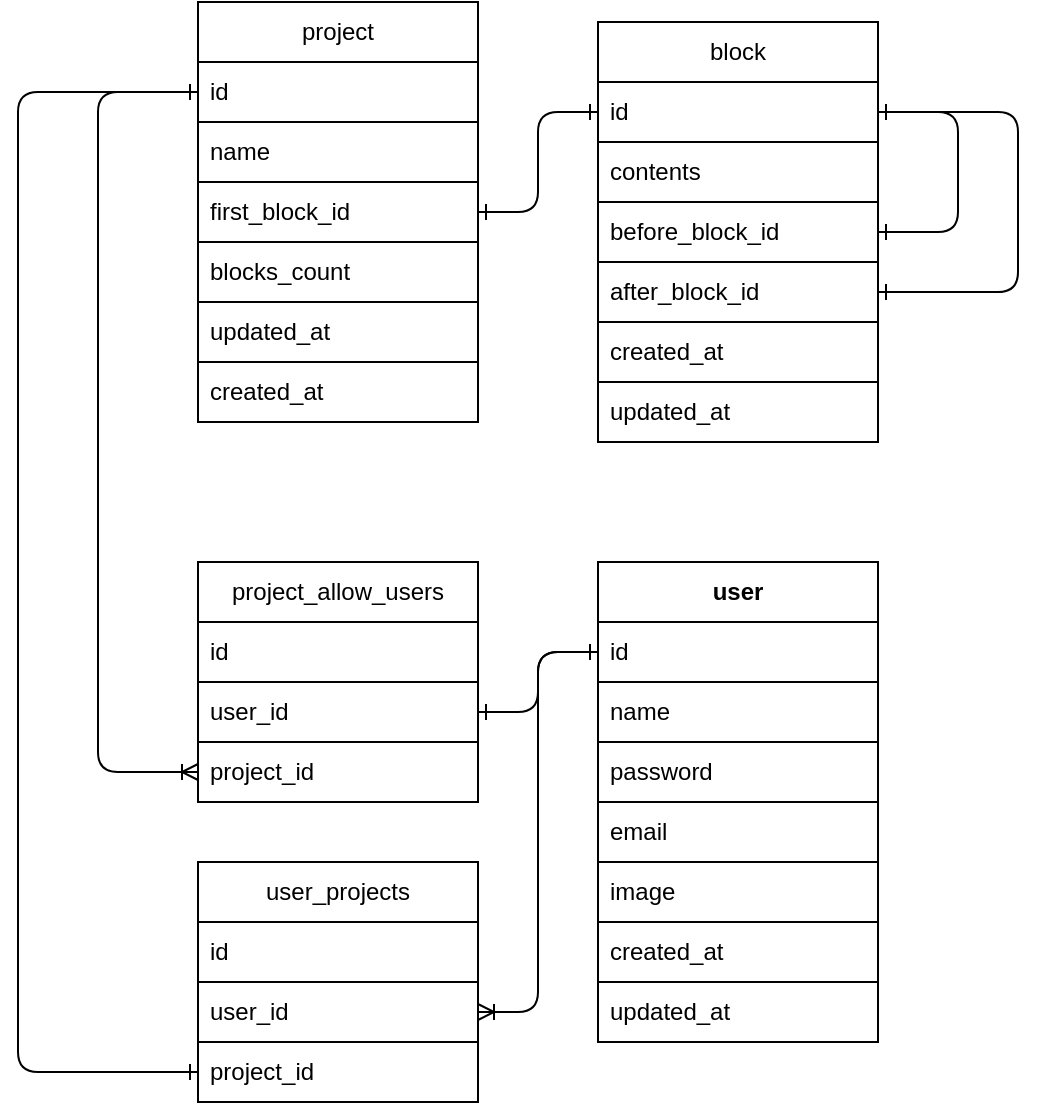 <mxfile>
    <diagram id="yxUdIncbJ77Z6j_3534L" name="Page-1">
        <mxGraphModel dx="780" dy="407" grid="1" gridSize="10" guides="1" tooltips="1" connect="1" arrows="1" fold="1" page="1" pageScale="1" pageWidth="827" pageHeight="1169" math="0" shadow="0">
            <root>
                <mxCell id="0"/>
                <mxCell id="1" parent="0"/>
                <mxCell id="2" value="user" style="swimlane;fontStyle=1;childLayout=stackLayout;horizontal=1;startSize=30;horizontalStack=0;resizeParent=1;resizeParentMax=0;resizeLast=0;collapsible=1;marginBottom=0;whiteSpace=wrap;html=1;" parent="1" vertex="1">
                    <mxGeometry x="470" y="410" width="140" height="240" as="geometry">
                        <mxRectangle x="344" y="200" width="70" height="30" as="alternateBounds"/>
                    </mxGeometry>
                </mxCell>
                <mxCell id="3" value="id" style="text;strokeColor=none;fillColor=none;align=left;verticalAlign=middle;spacingLeft=4;spacingRight=4;overflow=hidden;points=[[0,0.5],[1,0.5]];portConstraint=eastwest;rotatable=0;whiteSpace=wrap;html=1;fontStyle=0" parent="2" vertex="1">
                    <mxGeometry y="30" width="140" height="30" as="geometry"/>
                </mxCell>
                <mxCell id="4" value="name" style="text;strokeColor=default;fillColor=none;align=left;verticalAlign=middle;spacingLeft=4;spacingRight=4;overflow=hidden;points=[[0,0.5],[1,0.5]];portConstraint=eastwest;rotatable=0;whiteSpace=wrap;html=1;fontStyle=0" parent="2" vertex="1">
                    <mxGeometry y="60" width="140" height="30" as="geometry"/>
                </mxCell>
                <mxCell id="90" value="password" style="rounded=0;whiteSpace=wrap;html=1;strokeColor=default;fillColor=none;align=left;fontStyle=0;horizontal=1;spacingLeft=4;" vertex="1" parent="2">
                    <mxGeometry y="90" width="140" height="30" as="geometry"/>
                </mxCell>
                <mxCell id="5" value="email" style="text;strokeColor=default;fillColor=none;align=left;verticalAlign=middle;spacingLeft=4;spacingRight=4;overflow=hidden;points=[[0,0.5],[1,0.5]];portConstraint=eastwest;rotatable=0;whiteSpace=wrap;html=1;fontStyle=0" parent="2" vertex="1">
                    <mxGeometry y="120" width="140" height="30" as="geometry"/>
                </mxCell>
                <mxCell id="8" value="image" style="rounded=0;whiteSpace=wrap;html=1;strokeColor=default;fillColor=none;align=left;fontStyle=0;horizontal=1;spacingLeft=4;" parent="2" vertex="1">
                    <mxGeometry y="150" width="140" height="30" as="geometry"/>
                </mxCell>
                <mxCell id="12" value="created_at" style="rounded=0;whiteSpace=wrap;html=1;strokeColor=default;fillColor=none;align=left;fontStyle=0;horizontal=1;spacingLeft=4;" parent="2" vertex="1">
                    <mxGeometry y="180" width="140" height="30" as="geometry"/>
                </mxCell>
                <mxCell id="13" value="updated_at" style="rounded=0;whiteSpace=wrap;html=1;strokeColor=default;fillColor=none;align=left;fontStyle=0;horizontal=1;spacingLeft=4;" parent="2" vertex="1">
                    <mxGeometry y="210" width="140" height="30" as="geometry"/>
                </mxCell>
                <mxCell id="14" value="project" style="swimlane;fontStyle=0;childLayout=stackLayout;horizontal=1;startSize=30;horizontalStack=0;resizeParent=1;resizeParentMax=0;resizeLast=0;collapsible=1;marginBottom=0;whiteSpace=wrap;html=1;" parent="1" vertex="1">
                    <mxGeometry x="270" y="130" width="140" height="210" as="geometry"/>
                </mxCell>
                <mxCell id="15" value="id" style="text;strokeColor=default;fillColor=none;align=left;verticalAlign=middle;spacingLeft=4;spacingRight=4;overflow=hidden;points=[[0,0.5],[1,0.5]];portConstraint=eastwest;rotatable=0;whiteSpace=wrap;html=1;" parent="14" vertex="1">
                    <mxGeometry y="30" width="140" height="30" as="geometry"/>
                </mxCell>
                <mxCell id="16" value="name" style="text;strokeColor=default;fillColor=none;align=left;verticalAlign=middle;spacingLeft=4;spacingRight=4;overflow=hidden;points=[[0,0.5],[1,0.5]];portConstraint=eastwest;rotatable=0;whiteSpace=wrap;html=1;" parent="14" vertex="1">
                    <mxGeometry y="60" width="140" height="30" as="geometry"/>
                </mxCell>
                <mxCell id="18" value="first_block_id" style="rounded=0;whiteSpace=wrap;html=1;strokeColor=default;fillColor=none;align=left;fontStyle=0;spacingLeft=4;" parent="14" vertex="1">
                    <mxGeometry y="90" width="140" height="30" as="geometry"/>
                </mxCell>
                <mxCell id="76" value="blocks_count" style="rounded=0;whiteSpace=wrap;html=1;strokeColor=default;fillColor=none;align=left;fontStyle=0;horizontal=1;spacingLeft=4;" parent="14" vertex="1">
                    <mxGeometry y="120" width="140" height="30" as="geometry"/>
                </mxCell>
                <mxCell id="47" value="updated_at" style="rounded=0;whiteSpace=wrap;html=1;strokeColor=default;fillColor=none;align=left;fontStyle=0;horizontal=1;spacingLeft=4;" parent="14" vertex="1">
                    <mxGeometry y="150" width="140" height="30" as="geometry"/>
                </mxCell>
                <mxCell id="46" value="created_at" style="rounded=0;whiteSpace=wrap;html=1;strokeColor=default;fillColor=none;align=left;fontStyle=0;horizontal=1;spacingLeft=4;" parent="14" vertex="1">
                    <mxGeometry y="180" width="140" height="30" as="geometry"/>
                </mxCell>
                <mxCell id="22" style="edgeStyle=elbowEdgeStyle;html=1;exitX=0;exitY=0.5;exitDx=0;exitDy=0;entryX=0;entryY=0.5;entryDx=0;entryDy=0;fontColor=none;endArrow=ERone;endFill=0;startArrow=ERone;startFill=0;" parent="1" source="79" target="15" edge="1">
                    <mxGeometry relative="1" as="geometry">
                        <Array as="points">
                            <mxPoint x="180" y="400"/>
                        </Array>
                    </mxGeometry>
                </mxCell>
                <mxCell id="30" value="block" style="swimlane;fontStyle=0;childLayout=stackLayout;horizontal=1;startSize=30;horizontalStack=0;resizeParent=1;resizeParentMax=0;resizeLast=0;collapsible=1;marginBottom=0;whiteSpace=wrap;html=1;" parent="1" vertex="1">
                    <mxGeometry x="470" y="140" width="140" height="210" as="geometry"/>
                </mxCell>
                <mxCell id="31" value="id" style="text;strokeColor=default;fillColor=none;align=left;verticalAlign=middle;spacingLeft=4;spacingRight=4;overflow=hidden;points=[[0,0.5],[1,0.5]];portConstraint=eastwest;rotatable=0;whiteSpace=wrap;html=1;" parent="30" vertex="1">
                    <mxGeometry y="30" width="140" height="30" as="geometry"/>
                </mxCell>
                <mxCell id="32" value="contents" style="text;strokeColor=default;fillColor=none;align=left;verticalAlign=middle;spacingLeft=4;spacingRight=4;overflow=hidden;points=[[0,0.5],[1,0.5]];portConstraint=eastwest;rotatable=0;whiteSpace=wrap;html=1;" parent="30" vertex="1">
                    <mxGeometry y="60" width="140" height="30" as="geometry"/>
                </mxCell>
                <mxCell id="37" style="edgeStyle=elbowEdgeStyle;html=1;exitX=1;exitY=0.5;exitDx=0;exitDy=0;entryX=1;entryY=0.5;entryDx=0;entryDy=0;startArrow=ERone;startFill=0;endArrow=ERone;endFill=0;" parent="30" source="33" target="31" edge="1">
                    <mxGeometry relative="1" as="geometry">
                        <Array as="points">
                            <mxPoint x="180" y="70"/>
                        </Array>
                    </mxGeometry>
                </mxCell>
                <mxCell id="33" value="before_block_id" style="text;strokeColor=default;fillColor=none;align=left;verticalAlign=middle;spacingLeft=4;spacingRight=4;overflow=hidden;points=[[0,0.5],[1,0.5]];portConstraint=eastwest;rotatable=0;whiteSpace=wrap;html=1;" parent="30" vertex="1">
                    <mxGeometry y="90" width="140" height="30" as="geometry"/>
                </mxCell>
                <mxCell id="38" style="edgeStyle=elbowEdgeStyle;html=1;exitX=1;exitY=0.5;exitDx=0;exitDy=0;entryX=1;entryY=0.5;entryDx=0;entryDy=0;startArrow=ERone;startFill=0;endArrow=ERone;endFill=0;" parent="30" source="34" target="31" edge="1">
                    <mxGeometry relative="1" as="geometry">
                        <Array as="points">
                            <mxPoint x="210" y="100"/>
                        </Array>
                    </mxGeometry>
                </mxCell>
                <mxCell id="34" value="after_block_id" style="rounded=0;whiteSpace=wrap;html=1;strokeColor=default;fillColor=none;align=left;fontStyle=0;horizontal=1;spacingLeft=4;" parent="30" vertex="1">
                    <mxGeometry y="120" width="140" height="30" as="geometry"/>
                </mxCell>
                <mxCell id="48" value="created_at" style="rounded=0;whiteSpace=wrap;html=1;strokeColor=default;fillColor=none;align=left;fontStyle=0;horizontal=1;spacingLeft=4;" parent="30" vertex="1">
                    <mxGeometry y="150" width="140" height="30" as="geometry"/>
                </mxCell>
                <mxCell id="49" value="updated_at" style="rounded=0;whiteSpace=wrap;html=1;strokeColor=default;fillColor=none;align=left;fontStyle=0;horizontal=1;spacingLeft=4;" parent="30" vertex="1">
                    <mxGeometry y="180" width="140" height="30" as="geometry"/>
                </mxCell>
                <mxCell id="36" style="edgeStyle=elbowEdgeStyle;html=1;exitX=1;exitY=0.5;exitDx=0;exitDy=0;entryX=0;entryY=0.5;entryDx=0;entryDy=0;startArrow=ERone;startFill=0;endArrow=ERone;endFill=0;" parent="1" source="18" target="31" edge="1">
                    <mxGeometry relative="1" as="geometry"/>
                </mxCell>
                <mxCell id="77" value="user_projects" style="swimlane;fontStyle=0;childLayout=stackLayout;horizontal=1;startSize=30;horizontalStack=0;resizeParent=1;resizeParentMax=0;resizeLast=0;collapsible=1;marginBottom=0;whiteSpace=wrap;html=1;" parent="1" vertex="1">
                    <mxGeometry x="270" y="560" width="140" height="120" as="geometry"/>
                </mxCell>
                <mxCell id="83" value="id" style="text;strokeColor=none;fillColor=none;align=left;verticalAlign=middle;spacingLeft=4;spacingRight=4;overflow=hidden;points=[[0,0.5],[1,0.5]];portConstraint=eastwest;rotatable=0;whiteSpace=wrap;html=1;fontStyle=0" parent="77" vertex="1">
                    <mxGeometry y="30" width="140" height="30" as="geometry"/>
                </mxCell>
                <mxCell id="78" value="user_id" style="text;strokeColor=default;fillColor=none;align=left;verticalAlign=middle;spacingLeft=4;spacingRight=4;overflow=hidden;points=[[0,0.5],[1,0.5]];portConstraint=eastwest;rotatable=0;whiteSpace=wrap;html=1;" parent="77" vertex="1">
                    <mxGeometry y="60" width="140" height="30" as="geometry"/>
                </mxCell>
                <mxCell id="79" value="project_id" style="text;strokeColor=default;fillColor=none;align=left;verticalAlign=middle;spacingLeft=4;spacingRight=4;overflow=hidden;points=[[0,0.5],[1,0.5]];portConstraint=eastwest;rotatable=0;whiteSpace=wrap;html=1;" parent="77" vertex="1">
                    <mxGeometry y="90" width="140" height="30" as="geometry"/>
                </mxCell>
                <mxCell id="81" style="edgeStyle=orthogonalEdgeStyle;html=1;exitX=0;exitY=0.5;exitDx=0;exitDy=0;entryX=1;entryY=0.5;entryDx=0;entryDy=0;endArrow=ERoneToMany;endFill=0;startArrow=ERone;startFill=0;" parent="1" source="3" target="78" edge="1">
                    <mxGeometry relative="1" as="geometry"/>
                </mxCell>
                <mxCell id="84" value="project_allow_users" style="swimlane;fontStyle=0;childLayout=stackLayout;horizontal=1;startSize=30;horizontalStack=0;resizeParent=1;resizeParentMax=0;resizeLast=0;collapsible=1;marginBottom=0;whiteSpace=wrap;html=1;strokeColor=default;" parent="1" vertex="1">
                    <mxGeometry x="270" y="410" width="140" height="120" as="geometry"/>
                </mxCell>
                <mxCell id="85" value="id" style="text;strokeColor=default;fillColor=none;align=left;verticalAlign=middle;spacingLeft=4;spacingRight=4;overflow=hidden;points=[[0,0.5],[1,0.5]];portConstraint=eastwest;rotatable=0;whiteSpace=wrap;html=1;" parent="84" vertex="1">
                    <mxGeometry y="30" width="140" height="30" as="geometry"/>
                </mxCell>
                <mxCell id="86" value="user_id" style="text;strokeColor=default;fillColor=none;align=left;verticalAlign=middle;spacingLeft=4;spacingRight=4;overflow=hidden;points=[[0,0.5],[1,0.5]];portConstraint=eastwest;rotatable=0;whiteSpace=wrap;html=1;" parent="84" vertex="1">
                    <mxGeometry y="60" width="140" height="30" as="geometry"/>
                </mxCell>
                <mxCell id="87" value="project_id" style="text;strokeColor=default;fillColor=none;align=left;verticalAlign=middle;spacingLeft=4;spacingRight=4;overflow=hidden;points=[[0,0.5],[1,0.5]];portConstraint=eastwest;rotatable=0;whiteSpace=wrap;html=1;" parent="84" vertex="1">
                    <mxGeometry y="90" width="140" height="30" as="geometry"/>
                </mxCell>
                <mxCell id="88" style="edgeStyle=orthogonalEdgeStyle;html=1;exitX=0;exitY=0.5;exitDx=0;exitDy=0;startArrow=ERone;startFill=0;endArrow=ERone;endFill=0;entryX=1;entryY=0.5;entryDx=0;entryDy=0;" parent="1" source="3" target="86" edge="1">
                    <mxGeometry relative="1" as="geometry">
                        <mxPoint x="400" y="425" as="targetPoint"/>
                    </mxGeometry>
                </mxCell>
                <mxCell id="89" style="edgeStyle=orthogonalEdgeStyle;html=1;exitX=0;exitY=0.5;exitDx=0;exitDy=0;entryX=0;entryY=0.5;entryDx=0;entryDy=0;startArrow=ERoneToMany;startFill=0;endArrow=ERone;endFill=0;" parent="1" source="87" target="15" edge="1">
                    <mxGeometry relative="1" as="geometry">
                        <Array as="points">
                            <mxPoint x="220" y="515"/>
                            <mxPoint x="220" y="175"/>
                        </Array>
                    </mxGeometry>
                </mxCell>
            </root>
        </mxGraphModel>
    </diagram>
</mxfile>